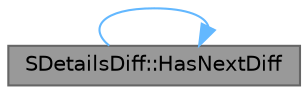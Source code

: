 digraph "SDetailsDiff::HasNextDiff"
{
 // INTERACTIVE_SVG=YES
 // LATEX_PDF_SIZE
  bgcolor="transparent";
  edge [fontname=Helvetica,fontsize=10,labelfontname=Helvetica,labelfontsize=10];
  node [fontname=Helvetica,fontsize=10,shape=box,height=0.2,width=0.4];
  rankdir="LR";
  Node1 [id="Node000001",label="SDetailsDiff::HasNextDiff",height=0.2,width=0.4,color="gray40", fillcolor="grey60", style="filled", fontcolor="black",tooltip="Called to determine whether we have a list of differences to cycle through."];
  Node1 -> Node1 [id="edge1_Node000001_Node000001",color="steelblue1",style="solid",tooltip=" "];
}
